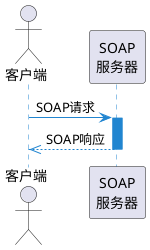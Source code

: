 @startuml
skinparam sequence {
  ArrowColor #2185D0
  LifeLineBorderColor #2185D0
  LifeLineBackgroundColor #2185D0
}

actor 客户端 as client
participant "SOAP\n服务器" as server

client -> server: SOAP请求
activate server
server -->> client: SOAP响应
deactivate server
@enduml

